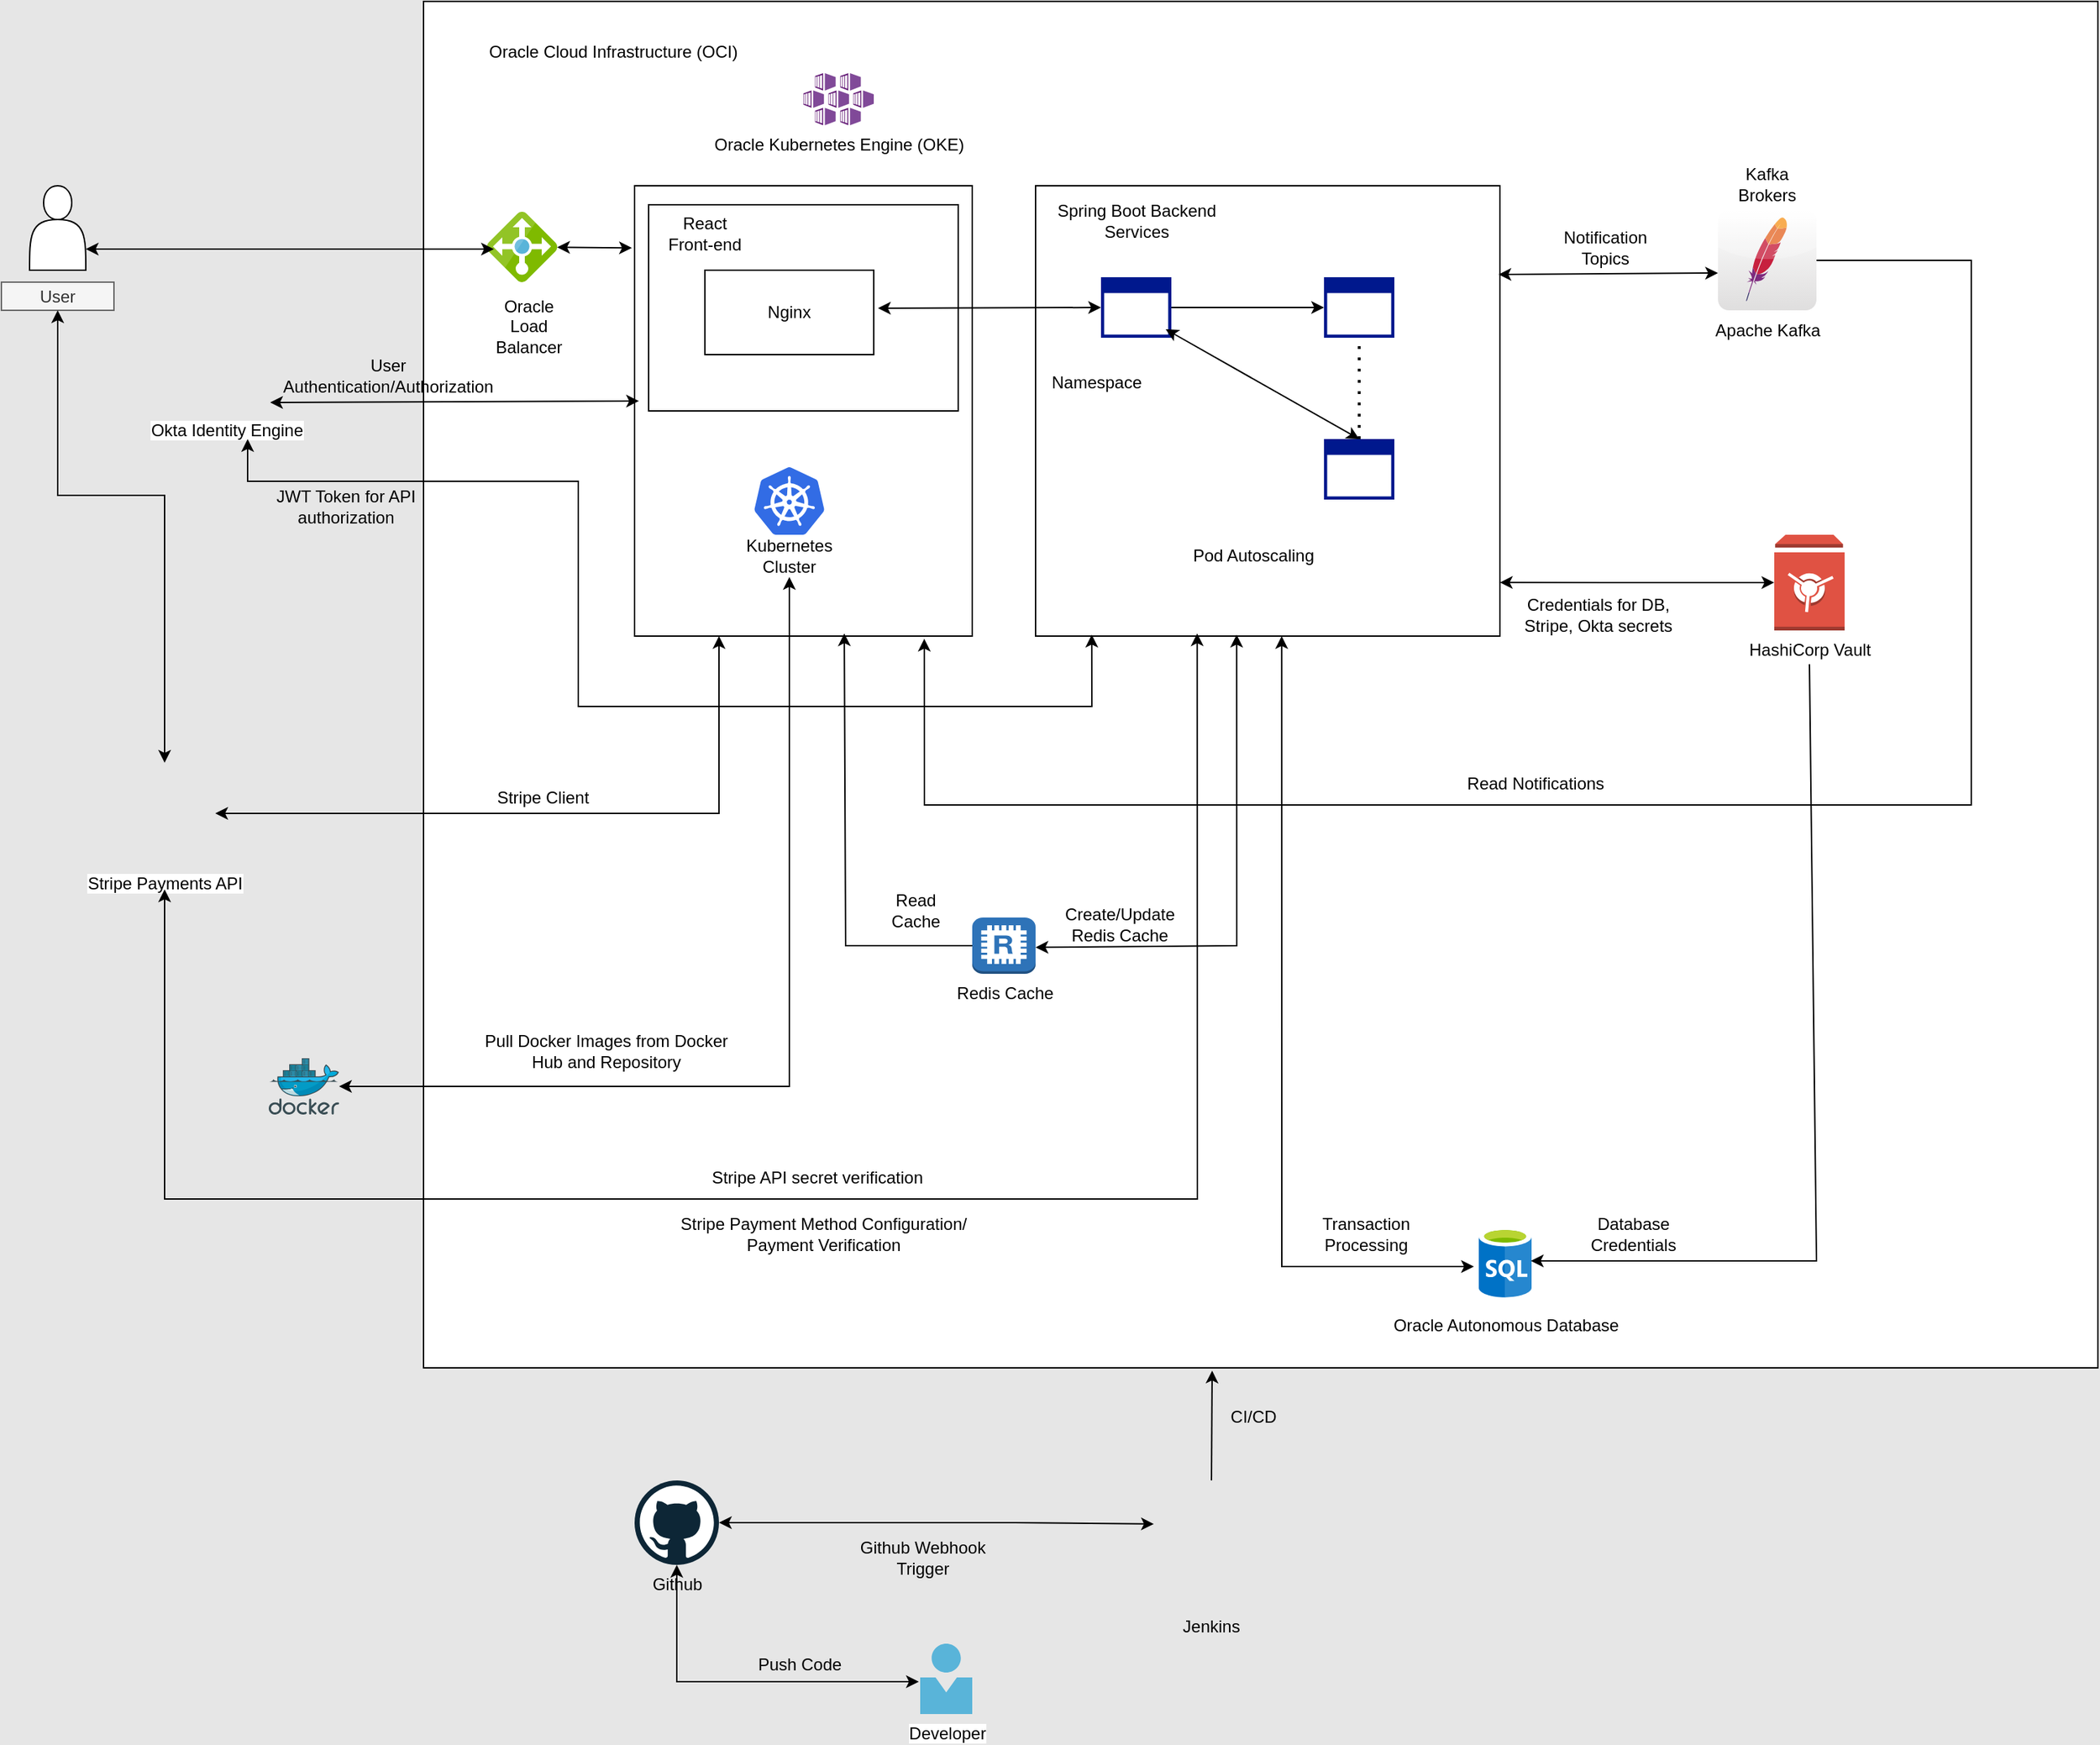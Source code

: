 <mxfile version="24.7.6">
  <diagram id="WI9T0HZ2pTsCkuznbFz-" name="Page-1">
    <mxGraphModel dx="1434" dy="774" grid="1" gridSize="10" guides="1" tooltips="1" connect="1" arrows="1" fold="1" page="1" pageScale="1" pageWidth="1169" pageHeight="827" background="#E6E6E6" math="0" shadow="0">
      <root>
        <mxCell id="0" />
        <mxCell id="1" parent="0" />
        <mxCell id="Ejz-sRmlC1lgcI7sac6K-17" value="" style="rounded=0;whiteSpace=wrap;html=1;" parent="1" vertex="1">
          <mxGeometry x="340" y="49" width="1190" height="971" as="geometry" />
        </mxCell>
        <mxCell id="Ejz-sRmlC1lgcI7sac6K-29" value="" style="rounded=0;whiteSpace=wrap;html=1;" parent="1" vertex="1">
          <mxGeometry x="490" y="180" width="240" height="320" as="geometry" />
        </mxCell>
        <mxCell id="RLjyjs_sm2IHfBNOWAbh-23" value="Oracle Autonomous Database" style="aspect=fixed;html=1;perimeter=none;align=center;shadow=0;dashed=0;image;fontSize=12;image=img/lib/mscae/SQL_Database_generic.svg;labelBackgroundColor=#ffffff;fillColor=#4D9900;spacingTop=6;" parent="1" vertex="1">
          <mxGeometry x="1090.0" y="920" width="37.5" height="50" as="geometry" />
        </mxCell>
        <mxCell id="Ejz-sRmlC1lgcI7sac6K-7" value="" style="shape=actor;whiteSpace=wrap;html=1;" parent="1" vertex="1">
          <mxGeometry x="60" y="180" width="40" height="60" as="geometry" />
        </mxCell>
        <UserObject label="User" placeholders="1" name="Variable" id="Ejz-sRmlC1lgcI7sac6K-9">
          <mxCell style="text;html=1;align=center;verticalAlign=middle;whiteSpace=wrap;overflow=hidden;fillColor=#f5f5f5;fontColor=#333333;strokeColor=#666666;" parent="1" vertex="1">
            <mxGeometry x="40" y="248.5" width="80" height="20" as="geometry" />
          </mxCell>
        </UserObject>
        <mxCell id="Ejz-sRmlC1lgcI7sac6K-10" value="" style="image;sketch=0;aspect=fixed;html=1;points=[];align=center;fontSize=12;image=img/lib/mscae/Load_Balancer_feature.svg;" parent="1" vertex="1">
          <mxGeometry x="385" y="198.5" width="50" height="50" as="geometry" />
        </mxCell>
        <mxCell id="Ejz-sRmlC1lgcI7sac6K-11" value="Oracle Load Balancer" style="text;html=1;align=center;verticalAlign=middle;whiteSpace=wrap;rounded=0;" parent="1" vertex="1">
          <mxGeometry x="385" y="255" width="60" height="50" as="geometry" />
        </mxCell>
        <mxCell id="Ejz-sRmlC1lgcI7sac6K-18" value="Oracle Cloud Infrastructure (OCI)" style="text;html=1;align=center;verticalAlign=middle;whiteSpace=wrap;rounded=0;" parent="1" vertex="1">
          <mxGeometry x="370" y="70" width="210" height="30" as="geometry" />
        </mxCell>
        <mxCell id="Ejz-sRmlC1lgcI7sac6K-19" value="Oracle Kubernetes Engine (OKE)" style="image;sketch=0;aspect=fixed;html=1;points=[];align=center;fontSize=12;image=img/lib/mscae/Kubernetes_Services.svg;" parent="1" vertex="1">
          <mxGeometry x="610" y="100" width="50" height="37" as="geometry" />
        </mxCell>
        <mxCell id="Ejz-sRmlC1lgcI7sac6K-20" value="" style="image;sketch=0;aspect=fixed;html=1;points=[];align=center;fontSize=12;image=img/lib/mscae/Docker.svg;" parent="1" vertex="1">
          <mxGeometry x="230" y="800" width="50" height="40" as="geometry" />
        </mxCell>
        <mxCell id="Ejz-sRmlC1lgcI7sac6K-30" value="" style="rounded=0;whiteSpace=wrap;html=1;" parent="1" vertex="1">
          <mxGeometry x="500" y="193.5" width="220" height="146.5" as="geometry" />
        </mxCell>
        <mxCell id="Ejz-sRmlC1lgcI7sac6K-31" value="React Front-end" style="text;html=1;align=center;verticalAlign=middle;whiteSpace=wrap;rounded=0;" parent="1" vertex="1">
          <mxGeometry x="510" y="198.5" width="60" height="30" as="geometry" />
        </mxCell>
        <mxCell id="Ejz-sRmlC1lgcI7sac6K-32" value="Nginx" style="rounded=0;whiteSpace=wrap;html=1;" parent="1" vertex="1">
          <mxGeometry x="540" y="240" width="120" height="60" as="geometry" />
        </mxCell>
        <mxCell id="Ejz-sRmlC1lgcI7sac6K-33" value="" style="image;sketch=0;aspect=fixed;html=1;points=[];align=center;fontSize=12;image=img/lib/mscae/Kubernetes.svg;" parent="1" vertex="1">
          <mxGeometry x="575" y="380" width="50" height="48" as="geometry" />
        </mxCell>
        <mxCell id="Ejz-sRmlC1lgcI7sac6K-34" value="" style="rounded=0;whiteSpace=wrap;html=1;" parent="1" vertex="1">
          <mxGeometry x="775" y="180" width="330" height="320" as="geometry" />
        </mxCell>
        <mxCell id="Ejz-sRmlC1lgcI7sac6K-35" value="Spring Boot Backend Services" style="text;html=1;align=center;verticalAlign=middle;whiteSpace=wrap;rounded=0;" parent="1" vertex="1">
          <mxGeometry x="766.5" y="190" width="160" height="30" as="geometry" />
        </mxCell>
        <mxCell id="Ejz-sRmlC1lgcI7sac6K-36" value="" style="sketch=0;aspect=fixed;pointerEvents=1;shadow=0;dashed=0;html=1;strokeColor=none;labelPosition=center;verticalLabelPosition=bottom;verticalAlign=top;align=center;fillColor=#00188D;shape=mxgraph.mscae.enterprise.application_blank" parent="1" vertex="1">
          <mxGeometry x="821.5" y="245" width="50" height="43" as="geometry" />
        </mxCell>
        <mxCell id="Ejz-sRmlC1lgcI7sac6K-37" value="" style="endArrow=classic;startArrow=classic;html=1;rounded=0;entryX=0;entryY=0.5;entryDx=0;entryDy=0;entryPerimeter=0;" parent="1" target="Ejz-sRmlC1lgcI7sac6K-36" edge="1">
          <mxGeometry width="50" height="50" relative="1" as="geometry">
            <mxPoint x="663" y="267" as="sourcePoint" />
            <mxPoint x="610" y="370" as="targetPoint" />
          </mxGeometry>
        </mxCell>
        <mxCell id="Ejz-sRmlC1lgcI7sac6K-38" value="Namespace" style="text;html=1;align=center;verticalAlign=middle;whiteSpace=wrap;rounded=0;" parent="1" vertex="1">
          <mxGeometry x="780" y="305" width="77" height="30" as="geometry" />
        </mxCell>
        <mxCell id="Ejz-sRmlC1lgcI7sac6K-39" value="" style="sketch=0;aspect=fixed;pointerEvents=1;shadow=0;dashed=0;html=1;strokeColor=none;labelPosition=center;verticalLabelPosition=bottom;verticalAlign=top;align=center;fillColor=#00188D;shape=mxgraph.mscae.enterprise.application_blank" parent="1" vertex="1">
          <mxGeometry x="980" y="245" width="50" height="43" as="geometry" />
        </mxCell>
        <mxCell id="Ejz-sRmlC1lgcI7sac6K-40" value="" style="sketch=0;aspect=fixed;pointerEvents=1;shadow=0;dashed=0;html=1;strokeColor=none;labelPosition=center;verticalLabelPosition=bottom;verticalAlign=top;align=center;fillColor=#00188D;shape=mxgraph.mscae.enterprise.application_blank" parent="1" vertex="1">
          <mxGeometry x="980" y="360" width="50" height="43" as="geometry" />
        </mxCell>
        <mxCell id="Ejz-sRmlC1lgcI7sac6K-41" value="" style="endArrow=classic;html=1;rounded=0;entryX=0;entryY=0.5;entryDx=0;entryDy=0;entryPerimeter=0;exitX=1;exitY=0.5;exitDx=0;exitDy=0;exitPerimeter=0;" parent="1" source="Ejz-sRmlC1lgcI7sac6K-36" target="Ejz-sRmlC1lgcI7sac6K-39" edge="1">
          <mxGeometry width="50" height="50" relative="1" as="geometry">
            <mxPoint x="560" y="420" as="sourcePoint" />
            <mxPoint x="610" y="370" as="targetPoint" />
          </mxGeometry>
        </mxCell>
        <mxCell id="Ejz-sRmlC1lgcI7sac6K-43" value="" style="endArrow=classic;startArrow=classic;html=1;rounded=0;entryX=0.92;entryY=0.86;entryDx=0;entryDy=0;entryPerimeter=0;exitX=0.5;exitY=0;exitDx=0;exitDy=0;exitPerimeter=0;" parent="1" source="Ejz-sRmlC1lgcI7sac6K-40" target="Ejz-sRmlC1lgcI7sac6K-36" edge="1">
          <mxGeometry width="50" height="50" relative="1" as="geometry">
            <mxPoint x="860" y="350" as="sourcePoint" />
            <mxPoint x="910" y="300" as="targetPoint" />
          </mxGeometry>
        </mxCell>
        <mxCell id="Ejz-sRmlC1lgcI7sac6K-44" value="Pod Autoscaling" style="text;html=1;align=center;verticalAlign=middle;whiteSpace=wrap;rounded=0;" parent="1" vertex="1">
          <mxGeometry x="880" y="428" width="100" height="30" as="geometry" />
        </mxCell>
        <mxCell id="Ejz-sRmlC1lgcI7sac6K-45" value="Kubernetes Cluster" style="text;html=1;align=center;verticalAlign=middle;whiteSpace=wrap;rounded=0;" parent="1" vertex="1">
          <mxGeometry x="570" y="428" width="60" height="30" as="geometry" />
        </mxCell>
        <mxCell id="Ejz-sRmlC1lgcI7sac6K-46" value="" style="endArrow=none;dashed=1;html=1;dashPattern=1 3;strokeWidth=2;rounded=0;entryX=0.5;entryY=1;entryDx=0;entryDy=0;entryPerimeter=0;exitX=0.5;exitY=0;exitDx=0;exitDy=0;exitPerimeter=0;" parent="1" source="Ejz-sRmlC1lgcI7sac6K-40" target="Ejz-sRmlC1lgcI7sac6K-39" edge="1">
          <mxGeometry width="50" height="50" relative="1" as="geometry">
            <mxPoint x="880" y="350" as="sourcePoint" />
            <mxPoint x="930" y="300" as="targetPoint" />
          </mxGeometry>
        </mxCell>
        <mxCell id="Ejz-sRmlC1lgcI7sac6K-47" value="" style="endArrow=classic;startArrow=classic;html=1;rounded=0;entryX=0.5;entryY=1;entryDx=0;entryDy=0;" parent="1" source="Ejz-sRmlC1lgcI7sac6K-20" target="Ejz-sRmlC1lgcI7sac6K-45" edge="1">
          <mxGeometry width="50" height="50" relative="1" as="geometry">
            <mxPoint x="560" y="420" as="sourcePoint" />
            <mxPoint x="610" y="370" as="targetPoint" />
            <Array as="points">
              <mxPoint x="600" y="820" />
            </Array>
          </mxGeometry>
        </mxCell>
        <mxCell id="Ejz-sRmlC1lgcI7sac6K-61" style="edgeStyle=orthogonalEdgeStyle;rounded=0;orthogonalLoop=1;jettySize=auto;html=1;" parent="1" edge="1">
          <mxGeometry relative="1" as="geometry">
            <mxPoint x="215" y="360" as="targetPoint" />
            <mxPoint x="215" y="360" as="sourcePoint" />
          </mxGeometry>
        </mxCell>
        <mxCell id="Ejz-sRmlC1lgcI7sac6K-48" value="&lt;div&gt;Okta Identity Engine&lt;/div&gt;" style="shape=image;html=1;verticalAlign=top;verticalLabelPosition=bottom;labelBackgroundColor=#ffffff;imageAspect=0;aspect=fixed;image=https://cdn1.iconfinder.com/data/icons/unicons-line-vol-5/24/okta-128.png" parent="1" vertex="1">
          <mxGeometry x="170" y="280" width="60" height="60" as="geometry" />
        </mxCell>
        <mxCell id="Ejz-sRmlC1lgcI7sac6K-49" value="" style="endArrow=classic;startArrow=classic;html=1;rounded=0;exitX=1;exitY=0.75;exitDx=0;exitDy=0;entryX=0.1;entryY=0.53;entryDx=0;entryDy=0;entryPerimeter=0;" parent="1" source="Ejz-sRmlC1lgcI7sac6K-7" target="Ejz-sRmlC1lgcI7sac6K-10" edge="1">
          <mxGeometry width="50" height="50" relative="1" as="geometry">
            <mxPoint x="560" y="570" as="sourcePoint" />
            <mxPoint x="610" y="520" as="targetPoint" />
          </mxGeometry>
        </mxCell>
        <mxCell id="Ejz-sRmlC1lgcI7sac6K-52" value="" style="endArrow=classic;startArrow=classic;html=1;rounded=0;entryX=0.013;entryY=0.478;entryDx=0;entryDy=0;entryPerimeter=0;exitX=1.017;exitY=0.9;exitDx=0;exitDy=0;exitPerimeter=0;" parent="1" source="Ejz-sRmlC1lgcI7sac6K-48" target="Ejz-sRmlC1lgcI7sac6K-29" edge="1">
          <mxGeometry width="50" height="50" relative="1" as="geometry">
            <mxPoint x="210" y="520" as="sourcePoint" />
            <mxPoint x="260" y="470" as="targetPoint" />
          </mxGeometry>
        </mxCell>
        <mxCell id="Ejz-sRmlC1lgcI7sac6K-53" value="" style="endArrow=classic;startArrow=classic;html=1;rounded=0;entryX=-0.008;entryY=0.138;entryDx=0;entryDy=0;entryPerimeter=0;" parent="1" source="Ejz-sRmlC1lgcI7sac6K-10" target="Ejz-sRmlC1lgcI7sac6K-29" edge="1">
          <mxGeometry width="50" height="50" relative="1" as="geometry">
            <mxPoint x="430" y="230" as="sourcePoint" />
            <mxPoint x="490" y="230" as="targetPoint" />
            <Array as="points" />
          </mxGeometry>
        </mxCell>
        <mxCell id="Ejz-sRmlC1lgcI7sac6K-56" value="&lt;div&gt;Stripe Payments API&lt;br&gt;&lt;/div&gt;" style="shape=image;html=1;verticalAlign=top;verticalLabelPosition=bottom;labelBackgroundColor=#ffffff;imageAspect=0;aspect=fixed;image=https://cdn0.iconfinder.com/data/icons/phosphor-fill-vol-4/256/stripe-logo-fill-128.png" parent="1" vertex="1">
          <mxGeometry x="120" y="590" width="72" height="72" as="geometry" />
        </mxCell>
        <mxCell id="Ejz-sRmlC1lgcI7sac6K-59" value="" style="endArrow=classic;startArrow=classic;html=1;rounded=0;entryX=0.121;entryY=0.997;entryDx=0;entryDy=0;entryPerimeter=0;" parent="1" target="Ejz-sRmlC1lgcI7sac6K-34" edge="1">
          <mxGeometry width="50" height="50" relative="1" as="geometry">
            <mxPoint x="215" y="360" as="sourcePoint" />
            <mxPoint x="890" y="500" as="targetPoint" />
            <Array as="points">
              <mxPoint x="215" y="390" />
              <mxPoint x="450" y="390" />
              <mxPoint x="450" y="550" />
              <mxPoint x="815" y="550" />
            </Array>
          </mxGeometry>
        </mxCell>
        <mxCell id="Ejz-sRmlC1lgcI7sac6K-62" value="JWT Token for API authorization" style="text;html=1;align=center;verticalAlign=middle;whiteSpace=wrap;rounded=0;" parent="1" vertex="1">
          <mxGeometry x="210" y="393" width="150" height="30" as="geometry" />
        </mxCell>
        <mxCell id="Ejz-sRmlC1lgcI7sac6K-63" value="" style="endArrow=classic;startArrow=classic;html=1;rounded=0;exitX=1;exitY=0.5;exitDx=0;exitDy=0;entryX=0.25;entryY=1;entryDx=0;entryDy=0;" parent="1" source="Ejz-sRmlC1lgcI7sac6K-56" target="Ejz-sRmlC1lgcI7sac6K-29" edge="1">
          <mxGeometry width="50" height="50" relative="1" as="geometry">
            <mxPoint x="232" y="520" as="sourcePoint" />
            <mxPoint x="282" y="470" as="targetPoint" />
            <Array as="points">
              <mxPoint x="550" y="626" />
              <mxPoint x="550" y="566" />
            </Array>
          </mxGeometry>
        </mxCell>
        <mxCell id="Ejz-sRmlC1lgcI7sac6K-64" value="" style="endArrow=classic;startArrow=classic;html=1;rounded=0;exitX=0.5;exitY=0;exitDx=0;exitDy=0;entryX=0.5;entryY=1;entryDx=0;entryDy=0;" parent="1" source="Ejz-sRmlC1lgcI7sac6K-56" target="Ejz-sRmlC1lgcI7sac6K-9" edge="1">
          <mxGeometry width="50" height="50" relative="1" as="geometry">
            <mxPoint x="90" y="458" as="sourcePoint" />
            <mxPoint x="90" y="280" as="targetPoint" />
            <Array as="points">
              <mxPoint x="156" y="400" />
              <mxPoint x="80" y="400" />
            </Array>
          </mxGeometry>
        </mxCell>
        <mxCell id="JbMhbrjmmT8bgWCSaeku-2" value="" style="endArrow=classic;startArrow=classic;html=1;rounded=0;exitX=-0.093;exitY=0.56;exitDx=0;exitDy=0;exitPerimeter=0;entryX=0.53;entryY=1;entryDx=0;entryDy=0;entryPerimeter=0;" parent="1" source="RLjyjs_sm2IHfBNOWAbh-23" target="Ejz-sRmlC1lgcI7sac6K-34" edge="1">
          <mxGeometry width="50" height="50" relative="1" as="geometry">
            <mxPoint x="560" y="420" as="sourcePoint" />
            <mxPoint x="950" y="490" as="targetPoint" />
            <Array as="points">
              <mxPoint x="950" y="948" />
            </Array>
          </mxGeometry>
        </mxCell>
        <mxCell id="JbMhbrjmmT8bgWCSaeku-5" value="Redis Cache" style="outlineConnect=0;dashed=0;verticalLabelPosition=bottom;verticalAlign=top;align=center;html=1;shape=mxgraph.aws3.redis;fillColor=#2E73B8;gradientColor=none;" parent="1" vertex="1">
          <mxGeometry x="730" y="700" width="45" height="40" as="geometry" />
        </mxCell>
        <mxCell id="JbMhbrjmmT8bgWCSaeku-7" value="" style="endArrow=classic;startArrow=classic;html=1;rounded=0;exitX=1;exitY=0.53;exitDx=0;exitDy=0;exitPerimeter=0;entryX=0.433;entryY=0.997;entryDx=0;entryDy=0;entryPerimeter=0;" parent="1" source="JbMhbrjmmT8bgWCSaeku-5" target="Ejz-sRmlC1lgcI7sac6K-34" edge="1">
          <mxGeometry width="50" height="50" relative="1" as="geometry">
            <mxPoint x="750" y="600" as="sourcePoint" />
            <mxPoint x="800" y="550" as="targetPoint" />
            <Array as="points">
              <mxPoint x="918" y="720" />
            </Array>
          </mxGeometry>
        </mxCell>
        <mxCell id="JbMhbrjmmT8bgWCSaeku-10" value="" style="endArrow=classic;html=1;rounded=0;exitX=0;exitY=0.5;exitDx=0;exitDy=0;exitPerimeter=0;entryX=0.621;entryY=0.994;entryDx=0;entryDy=0;entryPerimeter=0;" parent="1" source="JbMhbrjmmT8bgWCSaeku-5" target="Ejz-sRmlC1lgcI7sac6K-29" edge="1">
          <mxGeometry width="50" height="50" relative="1" as="geometry">
            <mxPoint x="670" y="570" as="sourcePoint" />
            <mxPoint x="720" y="520" as="targetPoint" />
            <Array as="points">
              <mxPoint x="640" y="720" />
            </Array>
          </mxGeometry>
        </mxCell>
        <mxCell id="7TZFJ5ZDmVCkhhz28Itx-1" value="HashiCorp Vault" style="outlineConnect=0;dashed=0;verticalLabelPosition=bottom;verticalAlign=top;align=center;html=1;shape=mxgraph.aws3.vault;fillColor=#E05243;gradientColor=none;" parent="1" vertex="1">
          <mxGeometry x="1300" y="428" width="50" height="68" as="geometry" />
        </mxCell>
        <mxCell id="7TZFJ5ZDmVCkhhz28Itx-2" value="" style="endArrow=classic;startArrow=classic;html=1;rounded=0;entryX=1;entryY=0.881;entryDx=0;entryDy=0;entryPerimeter=0;" parent="1" source="7TZFJ5ZDmVCkhhz28Itx-1" target="Ejz-sRmlC1lgcI7sac6K-34" edge="1">
          <mxGeometry width="50" height="50" relative="1" as="geometry">
            <mxPoint x="980" y="570" as="sourcePoint" />
            <mxPoint x="1038" y="501" as="targetPoint" />
          </mxGeometry>
        </mxCell>
        <mxCell id="gixOA2DqWuu41W76QXzp-1" value="" style="endArrow=classic;html=1;rounded=0;entryX=0.987;entryY=0.48;entryDx=0;entryDy=0;entryPerimeter=0;" edge="1" parent="1" target="RLjyjs_sm2IHfBNOWAbh-23">
          <mxGeometry width="50" height="50" relative="1" as="geometry">
            <mxPoint x="1325" y="520" as="sourcePoint" />
            <mxPoint x="1260" y="560" as="targetPoint" />
            <Array as="points">
              <mxPoint x="1330" y="944" />
            </Array>
          </mxGeometry>
        </mxCell>
        <mxCell id="gixOA2DqWuu41W76QXzp-3" value="Database Credentials" style="text;html=1;align=center;verticalAlign=middle;whiteSpace=wrap;rounded=0;" vertex="1" parent="1">
          <mxGeometry x="1150" y="910" width="100" height="30" as="geometry" />
        </mxCell>
        <mxCell id="gixOA2DqWuu41W76QXzp-4" value="Create/Update Redis Cache" style="text;html=1;align=center;verticalAlign=middle;whiteSpace=wrap;rounded=0;" vertex="1" parent="1">
          <mxGeometry x="790" y="690" width="90" height="30" as="geometry" />
        </mxCell>
        <mxCell id="gixOA2DqWuu41W76QXzp-7" value="Pull Docker Images from Docker Hub and Repository" style="text;html=1;align=center;verticalAlign=middle;whiteSpace=wrap;rounded=0;" vertex="1" parent="1">
          <mxGeometry x="370" y="780" width="200" height="30" as="geometry" />
        </mxCell>
        <mxCell id="gixOA2DqWuu41W76QXzp-8" value="Stripe Client" style="text;html=1;align=center;verticalAlign=middle;whiteSpace=wrap;rounded=0;" vertex="1" parent="1">
          <mxGeometry x="385" y="600" width="80" height="30" as="geometry" />
        </mxCell>
        <mxCell id="gixOA2DqWuu41W76QXzp-9" value="" style="endArrow=classic;startArrow=classic;html=1;rounded=0;exitX=0.348;exitY=0.994;exitDx=0;exitDy=0;exitPerimeter=0;" edge="1" parent="1" source="Ejz-sRmlC1lgcI7sac6K-34">
          <mxGeometry width="50" height="50" relative="1" as="geometry">
            <mxPoint x="120" y="750" as="sourcePoint" />
            <mxPoint x="156" y="680" as="targetPoint" />
            <Array as="points">
              <mxPoint x="890" y="900" />
              <mxPoint x="156" y="900" />
            </Array>
          </mxGeometry>
        </mxCell>
        <mxCell id="gixOA2DqWuu41W76QXzp-11" value="Stripe API secret verification " style="text;html=1;align=center;verticalAlign=middle;whiteSpace=wrap;rounded=0;" vertex="1" parent="1">
          <mxGeometry x="540" y="870" width="160" height="30" as="geometry" />
        </mxCell>
        <mxCell id="gixOA2DqWuu41W76QXzp-12" value="Stripe Payment Method Configuration/ Payment Verification" style="text;html=1;align=center;verticalAlign=middle;whiteSpace=wrap;rounded=0;" vertex="1" parent="1">
          <mxGeometry x="517.5" y="910" width="212.5" height="30" as="geometry" />
        </mxCell>
        <mxCell id="gixOA2DqWuu41W76QXzp-13" value="Credentials for DB, Stripe, Okta secrets" style="text;html=1;align=center;verticalAlign=middle;whiteSpace=wrap;rounded=0;" vertex="1" parent="1">
          <mxGeometry x="1120" y="470" width="110" height="30" as="geometry" />
        </mxCell>
        <mxCell id="gixOA2DqWuu41W76QXzp-14" value="Apache Kafka" style="dashed=0;outlineConnect=0;html=1;align=center;labelPosition=center;verticalLabelPosition=bottom;verticalAlign=top;shape=mxgraph.webicons.apache;gradientColor=#DFDEDE" vertex="1" parent="1">
          <mxGeometry x="1260" y="197.5" width="70" height="71" as="geometry" />
        </mxCell>
        <mxCell id="gixOA2DqWuu41W76QXzp-15" value="" style="endArrow=classic;startArrow=classic;html=1;rounded=0;exitX=0.997;exitY=0.197;exitDx=0;exitDy=0;exitPerimeter=0;entryX=0;entryY=0.627;entryDx=0;entryDy=0;entryPerimeter=0;" edge="1" parent="1" source="Ejz-sRmlC1lgcI7sac6K-34" target="gixOA2DqWuu41W76QXzp-14">
          <mxGeometry width="50" height="50" relative="1" as="geometry">
            <mxPoint x="1130" y="290" as="sourcePoint" />
            <mxPoint x="1310" y="239" as="targetPoint" />
          </mxGeometry>
        </mxCell>
        <mxCell id="gixOA2DqWuu41W76QXzp-16" value="Notification Topics" style="text;html=1;align=center;verticalAlign=middle;whiteSpace=wrap;rounded=0;" vertex="1" parent="1">
          <mxGeometry x="1150" y="209" width="60" height="30" as="geometry" />
        </mxCell>
        <mxCell id="gixOA2DqWuu41W76QXzp-17" value="" style="endArrow=classic;html=1;rounded=0;entryX=0.858;entryY=1.006;entryDx=0;entryDy=0;entryPerimeter=0;" edge="1" parent="1" source="gixOA2DqWuu41W76QXzp-14" target="Ejz-sRmlC1lgcI7sac6K-29">
          <mxGeometry width="50" height="50" relative="1" as="geometry">
            <mxPoint x="1250" y="420" as="sourcePoint" />
            <mxPoint x="1300" y="370" as="targetPoint" />
            <Array as="points">
              <mxPoint x="1440" y="233" />
              <mxPoint x="1440" y="620" />
              <mxPoint x="696" y="620" />
            </Array>
          </mxGeometry>
        </mxCell>
        <mxCell id="gixOA2DqWuu41W76QXzp-18" value="Read Notifications" style="text;html=1;align=center;verticalAlign=middle;whiteSpace=wrap;rounded=0;" vertex="1" parent="1">
          <mxGeometry x="1080" y="590" width="101" height="30" as="geometry" />
        </mxCell>
        <mxCell id="gixOA2DqWuu41W76QXzp-19" value="Read Cache" style="text;html=1;align=center;verticalAlign=middle;whiteSpace=wrap;rounded=0;" vertex="1" parent="1">
          <mxGeometry x="660" y="680" width="60" height="30" as="geometry" />
        </mxCell>
        <mxCell id="gixOA2DqWuu41W76QXzp-22" value="Transaction Processing" style="text;html=1;align=center;verticalAlign=middle;whiteSpace=wrap;rounded=0;" vertex="1" parent="1">
          <mxGeometry x="960" y="910" width="100" height="30" as="geometry" />
        </mxCell>
        <mxCell id="gixOA2DqWuu41W76QXzp-23" value="Kafka Brokers" style="text;html=1;align=center;verticalAlign=middle;whiteSpace=wrap;rounded=0;" vertex="1" parent="1">
          <mxGeometry x="1265" y="163.5" width="60" height="30" as="geometry" />
        </mxCell>
        <mxCell id="gixOA2DqWuu41W76QXzp-24" value="User Authentication/Authorization" style="text;html=1;align=center;verticalAlign=middle;whiteSpace=wrap;rounded=0;" vertex="1" parent="1">
          <mxGeometry x="245" y="300" width="140" height="30" as="geometry" />
        </mxCell>
        <mxCell id="gixOA2DqWuu41W76QXzp-26" value="&lt;div&gt;Developer&lt;/div&gt;" style="image;sketch=0;aspect=fixed;html=1;points=[];align=center;fontSize=12;image=img/lib/mscae/Person.svg;" vertex="1" parent="1">
          <mxGeometry x="693" y="1216" width="37" height="50" as="geometry" />
        </mxCell>
        <mxCell id="gixOA2DqWuu41W76QXzp-27" value="Github" style="dashed=0;outlineConnect=0;html=1;align=center;labelPosition=center;verticalLabelPosition=bottom;verticalAlign=top;shape=mxgraph.weblogos.github" vertex="1" parent="1">
          <mxGeometry x="490" y="1100" width="60" height="60" as="geometry" />
        </mxCell>
        <mxCell id="gixOA2DqWuu41W76QXzp-30" value="Jenkins" style="shape=image;verticalLabelPosition=bottom;verticalAlign=top;imageAspect=0;image=https://upload.wikimedia.org/wikipedia/commons/thumb/e/e9/Jenkins_logo.svg/1200px-Jenkins_logo.svg.png;" vertex="1" parent="1">
          <mxGeometry x="860" y="1100" width="80" height="90" as="geometry" />
        </mxCell>
        <mxCell id="gixOA2DqWuu41W76QXzp-31" value="" style="endArrow=classic;startArrow=classic;html=1;rounded=0;entryX=-0.012;entryY=0.344;entryDx=0;entryDy=0;entryPerimeter=0;" edge="1" parent="1" source="gixOA2DqWuu41W76QXzp-27" target="gixOA2DqWuu41W76QXzp-30">
          <mxGeometry width="50" height="50" relative="1" as="geometry">
            <mxPoint x="810" y="1240" as="sourcePoint" />
            <mxPoint x="860" y="1190" as="targetPoint" />
            <Array as="points">
              <mxPoint x="560" y="1130" />
              <mxPoint x="760" y="1130" />
            </Array>
          </mxGeometry>
        </mxCell>
        <mxCell id="gixOA2DqWuu41W76QXzp-32" value="" style="endArrow=classic;startArrow=classic;html=1;rounded=0;entryX=-0.027;entryY=0.54;entryDx=0;entryDy=0;entryPerimeter=0;" edge="1" parent="1" source="gixOA2DqWuu41W76QXzp-27" target="gixOA2DqWuu41W76QXzp-26">
          <mxGeometry width="50" height="50" relative="1" as="geometry">
            <mxPoint x="580" y="1260" as="sourcePoint" />
            <mxPoint x="630" y="1210" as="targetPoint" />
            <Array as="points">
              <mxPoint x="520" y="1243" />
            </Array>
          </mxGeometry>
        </mxCell>
        <mxCell id="gixOA2DqWuu41W76QXzp-33" value="Push Code" style="text;html=1;align=center;verticalAlign=middle;whiteSpace=wrap;rounded=0;" vertex="1" parent="1">
          <mxGeometry x="565" y="1216" width="85" height="30" as="geometry" />
        </mxCell>
        <mxCell id="gixOA2DqWuu41W76QXzp-34" value="Github Webhook Trigger" style="text;html=1;align=center;verticalAlign=middle;whiteSpace=wrap;rounded=0;" vertex="1" parent="1">
          <mxGeometry x="640" y="1140" width="110" height="30" as="geometry" />
        </mxCell>
        <mxCell id="gixOA2DqWuu41W76QXzp-36" value="" style="endArrow=classic;html=1;rounded=0;entryX=0.471;entryY=1.002;entryDx=0;entryDy=0;entryPerimeter=0;exitX=0.5;exitY=0;exitDx=0;exitDy=0;" edge="1" parent="1" source="gixOA2DqWuu41W76QXzp-30" target="Ejz-sRmlC1lgcI7sac6K-17">
          <mxGeometry width="50" height="50" relative="1" as="geometry">
            <mxPoint x="870" y="1090" as="sourcePoint" />
            <mxPoint x="920" y="1040" as="targetPoint" />
          </mxGeometry>
        </mxCell>
        <mxCell id="gixOA2DqWuu41W76QXzp-37" value="CI/CD" style="text;html=1;align=center;verticalAlign=middle;whiteSpace=wrap;rounded=0;" vertex="1" parent="1">
          <mxGeometry x="900" y="1040" width="60" height="30" as="geometry" />
        </mxCell>
      </root>
    </mxGraphModel>
  </diagram>
</mxfile>
